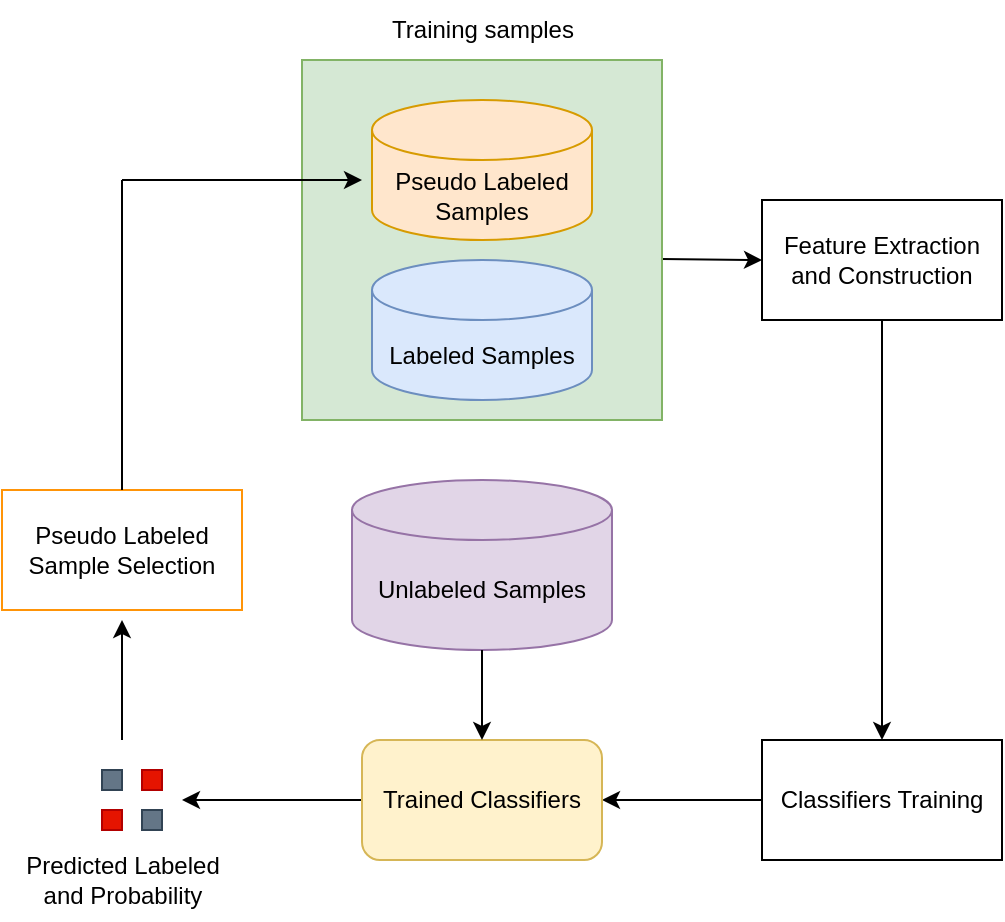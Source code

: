 <mxfile version="21.3.3" type="github">
  <diagram id="C5RBs43oDa-KdzZeNtuy" name="Page-1">
    <mxGraphModel dx="939" dy="542" grid="0" gridSize="10" guides="1" tooltips="1" connect="1" arrows="1" fold="1" page="1" pageScale="1" pageWidth="827" pageHeight="1169" background="#ffffff" math="0" shadow="0">
      <root>
        <mxCell id="WIyWlLk6GJQsqaUBKTNV-0" />
        <mxCell id="WIyWlLk6GJQsqaUBKTNV-1" parent="WIyWlLk6GJQsqaUBKTNV-0" />
        <mxCell id="rvLGCXo1_rJOp-9qlf7R-53" value="Feature Extraction and Construction" style="rounded=0;whiteSpace=wrap;html=1;" parent="WIyWlLk6GJQsqaUBKTNV-1" vertex="1">
          <mxGeometry x="620" y="440" width="120" height="60" as="geometry" />
        </mxCell>
        <mxCell id="rvLGCXo1_rJOp-9qlf7R-54" value="Training samples" style="text;html=1;align=center;verticalAlign=middle;resizable=0;points=[];autosize=1;strokeColor=none;fillColor=none;" parent="WIyWlLk6GJQsqaUBKTNV-1" vertex="1">
          <mxGeometry x="425" y="340" width="110" height="30" as="geometry" />
        </mxCell>
        <mxCell id="rvLGCXo1_rJOp-9qlf7R-64" value="" style="endArrow=classic;html=1;rounded=0;exitX=1;exitY=0.553;exitDx=0;exitDy=0;exitPerimeter=0;entryX=0;entryY=0.5;entryDx=0;entryDy=0;" parent="WIyWlLk6GJQsqaUBKTNV-1" source="rvLGCXo1_rJOp-9qlf7R-46" target="rvLGCXo1_rJOp-9qlf7R-53" edge="1">
          <mxGeometry width="50" height="50" relative="1" as="geometry">
            <mxPoint x="580" y="495" as="sourcePoint" />
            <mxPoint x="630" y="445" as="targetPoint" />
          </mxGeometry>
        </mxCell>
        <mxCell id="rvLGCXo1_rJOp-9qlf7R-65" value="" style="group" parent="WIyWlLk6GJQsqaUBKTNV-1" vertex="1" connectable="0">
          <mxGeometry x="390" y="370" width="280" height="280" as="geometry" />
        </mxCell>
        <mxCell id="rvLGCXo1_rJOp-9qlf7R-46" value="" style="whiteSpace=wrap;html=1;aspect=fixed;fillColor=#d5e8d4;strokeColor=#82b366;" parent="rvLGCXo1_rJOp-9qlf7R-65" vertex="1">
          <mxGeometry width="180" height="180" as="geometry" />
        </mxCell>
        <mxCell id="rvLGCXo1_rJOp-9qlf7R-56" value="Pseudo Labeled Samples" style="shape=cylinder3;whiteSpace=wrap;html=1;boundedLbl=1;backgroundOutline=1;size=15;fillColor=#ffe6cc;strokeColor=#d79b00;" parent="rvLGCXo1_rJOp-9qlf7R-65" vertex="1">
          <mxGeometry x="35" y="20" width="110" height="70" as="geometry" />
        </mxCell>
        <mxCell id="rvLGCXo1_rJOp-9qlf7R-57" value="Labeled Samples" style="shape=cylinder3;whiteSpace=wrap;html=1;boundedLbl=1;backgroundOutline=1;size=15;fillColor=#dae8fc;strokeColor=#6c8ebf;" parent="rvLGCXo1_rJOp-9qlf7R-65" vertex="1">
          <mxGeometry x="35" y="100" width="110" height="70" as="geometry" />
        </mxCell>
        <mxCell id="rvLGCXo1_rJOp-9qlf7R-63" value="Unlabeled Samples" style="shape=cylinder3;whiteSpace=wrap;html=1;boundedLbl=1;backgroundOutline=1;size=15;movable=1;resizable=1;rotatable=1;deletable=1;editable=1;locked=0;connectable=1;fillColor=#e1d5e7;strokeColor=#9673a6;" parent="rvLGCXo1_rJOp-9qlf7R-65" vertex="1">
          <mxGeometry x="25" y="210" width="130" height="85" as="geometry" />
        </mxCell>
        <mxCell id="rvLGCXo1_rJOp-9qlf7R-78" value="" style="endArrow=classic;html=1;rounded=0;exitX=0.5;exitY=1;exitDx=0;exitDy=0;" parent="WIyWlLk6GJQsqaUBKTNV-1" source="rvLGCXo1_rJOp-9qlf7R-53" target="rvLGCXo1_rJOp-9qlf7R-80" edge="1">
          <mxGeometry width="50" height="50" relative="1" as="geometry">
            <mxPoint x="630" y="600" as="sourcePoint" />
            <mxPoint x="680" y="550" as="targetPoint" />
          </mxGeometry>
        </mxCell>
        <mxCell id="rvLGCXo1_rJOp-9qlf7R-82" style="edgeStyle=orthogonalEdgeStyle;rounded=0;orthogonalLoop=1;jettySize=auto;html=1;entryX=1;entryY=0.5;entryDx=0;entryDy=0;" parent="WIyWlLk6GJQsqaUBKTNV-1" source="rvLGCXo1_rJOp-9qlf7R-80" target="rvLGCXo1_rJOp-9qlf7R-83" edge="1">
          <mxGeometry relative="1" as="geometry">
            <mxPoint x="550" y="710" as="targetPoint" />
          </mxGeometry>
        </mxCell>
        <mxCell id="rvLGCXo1_rJOp-9qlf7R-80" value="Classifiers Training" style="rounded=0;whiteSpace=wrap;html=1;" parent="WIyWlLk6GJQsqaUBKTNV-1" vertex="1">
          <mxGeometry x="620" y="710" width="120" height="60" as="geometry" />
        </mxCell>
        <mxCell id="rvLGCXo1_rJOp-9qlf7R-90" style="edgeStyle=orthogonalEdgeStyle;rounded=0;orthogonalLoop=1;jettySize=auto;html=1;exitX=0;exitY=0.5;exitDx=0;exitDy=0;" parent="WIyWlLk6GJQsqaUBKTNV-1" source="rvLGCXo1_rJOp-9qlf7R-83" edge="1">
          <mxGeometry relative="1" as="geometry">
            <mxPoint x="330" y="740" as="targetPoint" />
          </mxGeometry>
        </mxCell>
        <mxCell id="rvLGCXo1_rJOp-9qlf7R-83" value="Trained Classifiers" style="rounded=1;whiteSpace=wrap;html=1;fillColor=#fff2cc;strokeColor=#d6b656;" parent="WIyWlLk6GJQsqaUBKTNV-1" vertex="1">
          <mxGeometry x="420" y="710" width="120" height="60" as="geometry" />
        </mxCell>
        <mxCell id="rvLGCXo1_rJOp-9qlf7R-89" style="edgeStyle=orthogonalEdgeStyle;rounded=0;orthogonalLoop=1;jettySize=auto;html=1;entryX=0.5;entryY=0;entryDx=0;entryDy=0;" parent="WIyWlLk6GJQsqaUBKTNV-1" source="rvLGCXo1_rJOp-9qlf7R-63" target="rvLGCXo1_rJOp-9qlf7R-83" edge="1">
          <mxGeometry relative="1" as="geometry" />
        </mxCell>
        <mxCell id="rvLGCXo1_rJOp-9qlf7R-97" value="Predicted Labeled &lt;br&gt;and Probability" style="text;html=1;align=center;verticalAlign=middle;resizable=0;points=[];autosize=1;strokeColor=none;fillColor=none;" parent="WIyWlLk6GJQsqaUBKTNV-1" vertex="1">
          <mxGeometry x="240" y="760" width="120" height="40" as="geometry" />
        </mxCell>
        <mxCell id="rvLGCXo1_rJOp-9qlf7R-98" value="" style="group" parent="WIyWlLk6GJQsqaUBKTNV-1" vertex="1" connectable="0">
          <mxGeometry x="290" y="725" width="30" height="30" as="geometry" />
        </mxCell>
        <mxCell id="rvLGCXo1_rJOp-9qlf7R-92" value="" style="whiteSpace=wrap;html=1;aspect=fixed;fillColor=#647687;fontColor=#ffffff;strokeColor=#314354;" parent="rvLGCXo1_rJOp-9qlf7R-98" vertex="1">
          <mxGeometry width="10" height="10" as="geometry" />
        </mxCell>
        <mxCell id="rvLGCXo1_rJOp-9qlf7R-93" value="" style="whiteSpace=wrap;html=1;aspect=fixed;fillColor=#e51400;fontColor=#ffffff;strokeColor=#B20000;" parent="rvLGCXo1_rJOp-9qlf7R-98" vertex="1">
          <mxGeometry x="20" width="10" height="10" as="geometry" />
        </mxCell>
        <mxCell id="rvLGCXo1_rJOp-9qlf7R-94" value="" style="whiteSpace=wrap;html=1;aspect=fixed;fillColor=#e51400;fontColor=#ffffff;strokeColor=#B20000;" parent="rvLGCXo1_rJOp-9qlf7R-98" vertex="1">
          <mxGeometry y="20" width="10" height="10" as="geometry" />
        </mxCell>
        <mxCell id="rvLGCXo1_rJOp-9qlf7R-95" value="" style="whiteSpace=wrap;html=1;aspect=fixed;fillColor=#647687;fontColor=#ffffff;strokeColor=#314354;" parent="rvLGCXo1_rJOp-9qlf7R-98" vertex="1">
          <mxGeometry x="20" y="20" width="10" height="10" as="geometry" />
        </mxCell>
        <mxCell id="rvLGCXo1_rJOp-9qlf7R-100" value="" style="endArrow=classic;html=1;rounded=0;" parent="WIyWlLk6GJQsqaUBKTNV-1" edge="1">
          <mxGeometry width="50" height="50" relative="1" as="geometry">
            <mxPoint x="300" y="710" as="sourcePoint" />
            <mxPoint x="300" y="650" as="targetPoint" />
          </mxGeometry>
        </mxCell>
        <mxCell id="rvLGCXo1_rJOp-9qlf7R-101" value="Pseudo Labeled Sample Selection" style="rounded=0;whiteSpace=wrap;html=1;strokeColor=#FF9408;" parent="WIyWlLk6GJQsqaUBKTNV-1" vertex="1">
          <mxGeometry x="240" y="585" width="120" height="60" as="geometry" />
        </mxCell>
        <mxCell id="rvLGCXo1_rJOp-9qlf7R-103" value="" style="endArrow=none;html=1;rounded=0;" parent="WIyWlLk6GJQsqaUBKTNV-1" edge="1">
          <mxGeometry width="50" height="50" relative="1" as="geometry">
            <mxPoint x="300" y="585" as="sourcePoint" />
            <mxPoint x="300" y="430" as="targetPoint" />
          </mxGeometry>
        </mxCell>
        <mxCell id="rvLGCXo1_rJOp-9qlf7R-104" value="" style="endArrow=classic;html=1;rounded=0;" parent="WIyWlLk6GJQsqaUBKTNV-1" edge="1">
          <mxGeometry width="50" height="50" relative="1" as="geometry">
            <mxPoint x="300" y="430" as="sourcePoint" />
            <mxPoint x="420" y="430" as="targetPoint" />
          </mxGeometry>
        </mxCell>
      </root>
    </mxGraphModel>
  </diagram>
</mxfile>
